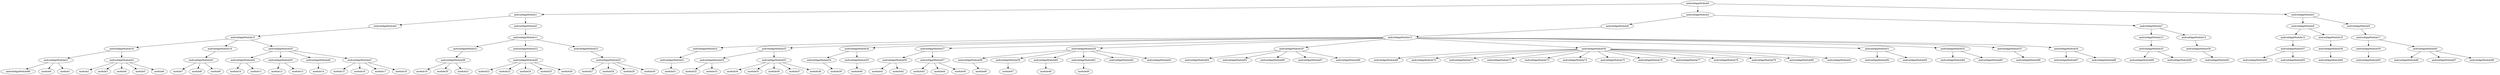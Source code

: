 digraph big_variable_tree_gradle_4_7_bazel_13 {
  androidAppModule0 -> androidAppModule1, androidAppModule2, androidAppModule3;
  androidAppModule1 -> androidAppModule4, androidAppModule5;
  androidAppModule2 -> androidAppModule6, androidAppModule7;
  androidAppModule3 -> androidAppModule8, androidAppModule9;
  androidAppModule4 -> androidAppModule10;
  androidAppModule5 -> androidAppModule11;
  androidAppModule6 -> androidAppModule12;
  androidAppModule7 -> androidAppModule13, androidAppModule14;
  androidAppModule8 -> androidAppModule15, androidAppModule16;
  androidAppModule9 -> androidAppModule17;
  androidAppModule10 -> androidAppModule18, androidAppModule19, androidAppModule20;
  androidAppModule11 -> androidAppModule21, androidAppModule22, androidAppModule23;
  androidAppModule12 -> androidAppModule24, androidAppModule25, androidAppModule26, androidAppModule27, androidAppModule28, androidAppModule29, androidAppModule30, androidAppModule31, androidAppModule32, androidAppModule33, androidAppModule34;
  androidAppModule13 -> androidAppModule35;
  androidAppModule14 -> androidAppModule36;
  androidAppModule15 -> androidAppModule37;
  androidAppModule16 -> androidAppModule38;
  androidAppModule17 -> androidAppModule39, androidAppModule40;
  androidAppModule18 -> androidAppModule41, androidAppModule42;
  androidAppModule19 -> androidAppModule43;
  androidAppModule20 -> androidAppModule44, androidAppModule45, androidAppModule46, androidAppModule47;
  androidAppModule21 -> androidAppModule48;
  androidAppModule22 -> androidAppModule49;
  androidAppModule23 -> androidAppModule50;
  androidAppModule24 -> androidAppModule51;
  androidAppModule25 -> androidAppModule52, androidAppModule53;
  androidAppModule26 -> androidAppModule54, androidAppModule55;
  androidAppModule27 -> androidAppModule56, androidAppModule57;
  androidAppModule28 -> androidAppModule58, androidAppModule59, androidAppModule60, androidAppModule61, androidAppModule62, androidAppModule63;
  androidAppModule29 -> androidAppModule64, androidAppModule65, androidAppModule66, androidAppModule67, androidAppModule68;
  androidAppModule30 -> androidAppModule69, androidAppModule70, androidAppModule71, androidAppModule72, androidAppModule73, androidAppModule74, androidAppModule75, androidAppModule76, androidAppModule77, androidAppModule78, androidAppModule79, androidAppModule80, androidAppModule81;
  androidAppModule31 -> androidAppModule82, androidAppModule83;
  androidAppModule32 -> androidAppModule84, androidAppModule85;
  androidAppModule33 -> androidAppModule86;
  androidAppModule34 -> androidAppModule87, androidAppModule88;
  androidAppModule35 -> androidAppModule89, androidAppModule90;
  androidAppModule36 -> androidAppModule91;
  androidAppModule37 -> androidAppModule92, androidAppModule93;
  androidAppModule38 -> androidAppModule94;
  androidAppModule39 -> androidAppModule95;
  androidAppModule40 -> androidAppModule96, androidAppModule97, androidAppModule98;
  androidAppModule41 -> androidAppModule99, module0, module1;
  androidAppModule42 -> module2, module3, module4, module5, module6;
  androidAppModule43 -> module7, module8, module9;
  androidAppModule44 -> module10, module11;
  androidAppModule45 -> module12, module13;
  androidAppModule46 -> module14;
  androidAppModule47 -> module15, module16, module17, module18;
  androidAppModule48 -> module19, module20, module21;
  androidAppModule49 -> module22, module23, module24, module25, module26;
  androidAppModule50 -> module27, module28, module29, module30;
  androidAppModule51 -> module31;
  androidAppModule52 -> module32, module33;
  androidAppModule53 -> module34, module35, module36, module37, module38;
  androidAppModule54 -> module39;
  androidAppModule55 -> module40;
  androidAppModule56 -> module41, module42;
  androidAppModule57 -> module43, module44, module45;
  androidAppModule58 -> module46;
  androidAppModule59 -> module47;
  androidAppModule60 -> module48;
  androidAppModule61 -> module49;
  androidAppModule62;
  androidAppModule63;
  androidAppModule64;
  androidAppModule65;
  androidAppModule66;
  androidAppModule67;
  androidAppModule68;
  androidAppModule69;
  androidAppModule70;
  androidAppModule71;
  androidAppModule72;
  androidAppModule73;
  androidAppModule74;
  androidAppModule75;
  androidAppModule76;
  androidAppModule77;
  androidAppModule78;
  androidAppModule79;
  androidAppModule80;
  androidAppModule81;
  androidAppModule82;
  androidAppModule83;
  androidAppModule84;
  androidAppModule85;
  androidAppModule86;
  androidAppModule87;
  androidAppModule88;
  androidAppModule89;
  androidAppModule90;
  androidAppModule91;
  androidAppModule92;
  androidAppModule93;
  androidAppModule94;
  androidAppModule95;
  androidAppModule96;
  androidAppModule97;
  androidAppModule98;
  androidAppModule99;
  module0;
  module1;
  module2;
  module3;
  module4;
  module5;
  module6;
  module7;
  module8;
  module9;
  module10;
  module11;
  module12;
  module13;
  module14;
  module15;
  module16;
  module17;
  module18;
  module19;
  module20;
  module21;
  module22;
  module23;
  module24;
  module25;
  module26;
  module27;
  module28;
  module29;
  module30;
  module31;
  module32;
  module33;
  module34;
  module35;
  module36;
  module37;
  module38;
  module39;
  module40;
  module41;
  module42;
  module43;
  module44;
  module45;
  module46;
  module47;
  module48;
  module49;
}